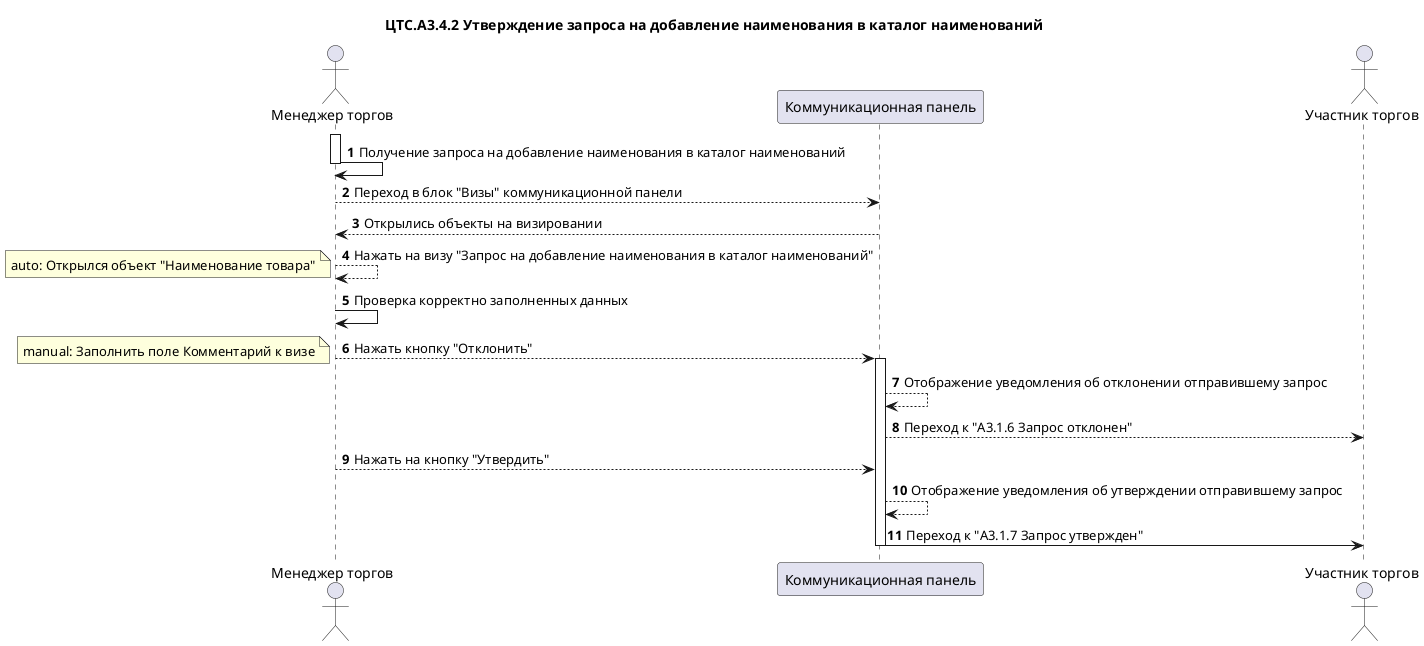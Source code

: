 @startuml "ЦТС.А3.4 Утверждение запроса на добавление наименования в каталог наименований"
title "ЦТС.А3.4.2 Утверждение запроса на добавление наименования в каталог наименований"
actor "Менеджер торгов" as User_CTS
participant "Коммуникационная панель" as CommunicationPanel
actor "Участник торгов" as User

autonumber

activate User_CTS
User_CTS->User_CTS: Получение запроса на добавление наименования в каталог наименований
deactivate User_CTS

User_CTS-->CommunicationPanel: Переход в блок "Визы" коммуникационной панели
CommunicationPanel-->User_CTS: Открылись объекты на визировании
User_CTS-->User_CTS: Нажать на визу "Запрос на добавление наименования в каталог наименований"
note left
 auto: Открылся объект "Наименование товара"
end note 

User_CTS->User_CTS: Проверка корректно заполненных данных

        User_CTS-->CommunicationPanel: Нажать кнопку "Отклонить"
    note left
         manual: Заполнить поле Комментарий к визе
    end note
    activate CommunicationPanel

CommunicationPanel-->CommunicationPanel: Отображение уведомления об отклонении отправившему запрос
CommunicationPanel-->User: Переход к "А3.1.6 Запрос отклонен"
    User_CTS-->CommunicationPanel: Нажать на кнопку "Утвердить"
CommunicationPanel-->CommunicationPanel: Отображение уведомления об утверждении отправившему запрос
 deactivate User_CTS
CommunicationPanel->User: Переход к "А3.1.7 Запрос утвержден"
    deactivate CommunicationPanel
    
@enduml